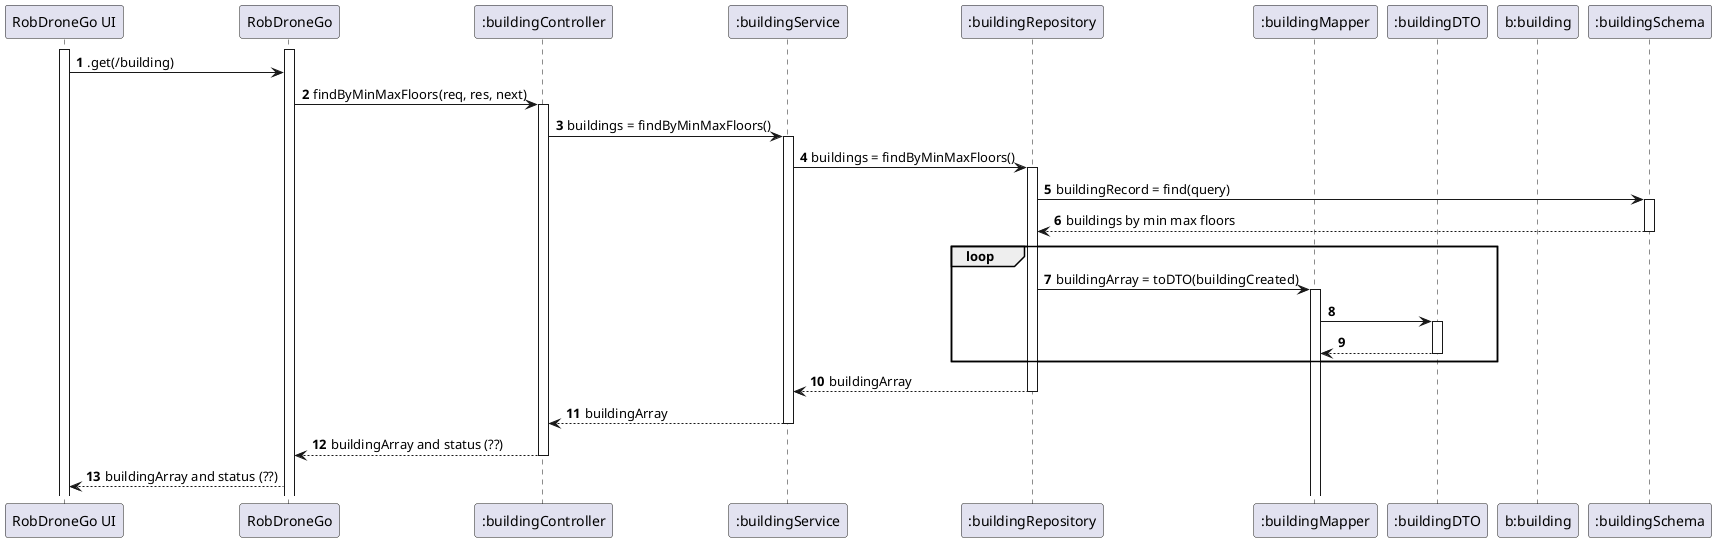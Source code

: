 @startuml

autonumber
participant "RobDroneGo UI" as UI
participant "RobDroneGo" as API
participant ":buildingController" as BC
participant ":buildingService" as BS
participant ":buildingRepository" as BR
participant ":buildingMapper" as BM
participant ":buildingDTO" as DTO
participant "b:building" as B
participant ":buildingSchema" as BSchema


activate UI
activate API
UI -> API : .get(/building)
API -> BC : findByMinMaxFloors(req, res, next)
activate BC
BC -> BS : buildings = findByMinMaxFloors()
activate BS
BS -> BR : buildings = findByMinMaxFloors()
activate BR
BR -> BSchema : buildingRecord = find(query)
activate BSchema
BSchema --> BR : buildings by min max floors
deactivate BSchema
loop
BR -> BM : buildingArray = toDTO(buildingCreated)
activate BM
BM -> DTO
activate DTO
BM <-- DTO
deactivate DTO
end
BR --> BS : buildingArray
deactivate BR
BS --> BC : buildingArray
deactivate BS
BC --> API : buildingArray and status (??)
deactivate BC
API --> UI : buildingArray and status (??)


@enduml